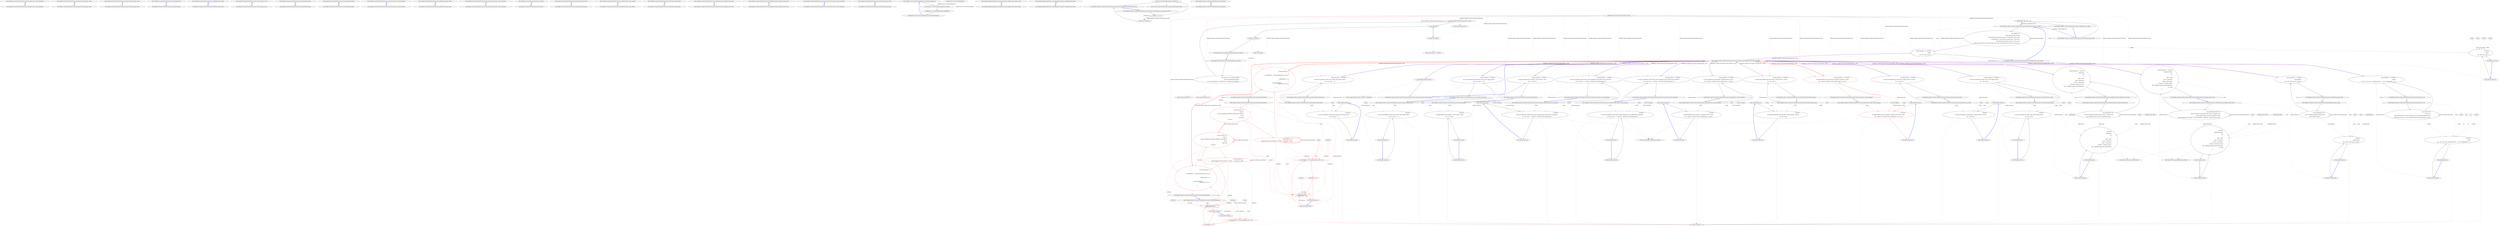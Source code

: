 digraph  {
m1_0 [cluster="HangFire.Storage.IWriteOnlyTransaction.ExpireJob(string, System.TimeSpan)", file="IWriteOnlyTransaction.cs", label="Entry HangFire.Storage.IWriteOnlyTransaction.ExpireJob(string, System.TimeSpan)", span="24-24"];
m1_1 [cluster="HangFire.Storage.IWriteOnlyTransaction.ExpireJob(string, System.TimeSpan)", file="IWriteOnlyTransaction.cs", label="Exit HangFire.Storage.IWriteOnlyTransaction.ExpireJob(string, System.TimeSpan)", span="24-24"];
m1_22 [cluster="HangFire.Storage.IWriteOnlyTransaction.RemoveFromSet(string, string)", file="IWriteOnlyTransaction.cs", label="Entry HangFire.Storage.IWriteOnlyTransaction.RemoveFromSet(string, string)", span="41-41"];
m1_23 [cluster="HangFire.Storage.IWriteOnlyTransaction.RemoveFromSet(string, string)", file="IWriteOnlyTransaction.cs", label="Exit HangFire.Storage.IWriteOnlyTransaction.RemoveFromSet(string, string)", span="41-41"];
m1_26 [cluster="HangFire.Storage.IWriteOnlyTransaction.RemoveFromList(string, string)", file="IWriteOnlyTransaction.cs", label="Entry HangFire.Storage.IWriteOnlyTransaction.RemoveFromList(string, string)", span="45-45"];
m1_27 [cluster="HangFire.Storage.IWriteOnlyTransaction.RemoveFromList(string, string)", file="IWriteOnlyTransaction.cs", label="Exit HangFire.Storage.IWriteOnlyTransaction.RemoveFromList(string, string)", span="45-45"];
m1_2 [cluster="HangFire.Storage.IWriteOnlyTransaction.PersistJob(string)", file="IWriteOnlyTransaction.cs", label="Entry HangFire.Storage.IWriteOnlyTransaction.PersistJob(string)", span="25-25"];
m1_3 [cluster="HangFire.Storage.IWriteOnlyTransaction.PersistJob(string)", file="IWriteOnlyTransaction.cs", label="Exit HangFire.Storage.IWriteOnlyTransaction.PersistJob(string)", span="25-25"];
m1_18 [cluster="HangFire.Storage.IWriteOnlyTransaction.AddToSet(string, string)", file="IWriteOnlyTransaction.cs", label="Entry HangFire.Storage.IWriteOnlyTransaction.AddToSet(string, string)", span="39-39"];
m1_19 [cluster="HangFire.Storage.IWriteOnlyTransaction.AddToSet(string, string)", file="IWriteOnlyTransaction.cs", label="Exit HangFire.Storage.IWriteOnlyTransaction.AddToSet(string, string)", span="39-39"];
m1_28 [cluster="HangFire.Storage.IWriteOnlyTransaction.TrimList(string, int, int)", file="IWriteOnlyTransaction.cs", label="Entry HangFire.Storage.IWriteOnlyTransaction.TrimList(string, int, int)", span="46-46"];
m1_29 [cluster="HangFire.Storage.IWriteOnlyTransaction.TrimList(string, int, int)", file="IWriteOnlyTransaction.cs", label="Exit HangFire.Storage.IWriteOnlyTransaction.TrimList(string, int, int)", span="46-46"];
m1_32 [cluster="HangFire.Storage.IWriteOnlyTransaction.DecrementValue(string)", file="IWriteOnlyTransaction.cs", label="Entry HangFire.Storage.IWriteOnlyTransaction.DecrementValue(string)", span="50-50"];
m1_33 [cluster="HangFire.Storage.IWriteOnlyTransaction.DecrementValue(string)", file="IWriteOnlyTransaction.cs", label="Exit HangFire.Storage.IWriteOnlyTransaction.DecrementValue(string)", span="50-50"];
m1_30 [cluster="HangFire.Storage.IWriteOnlyTransaction.IncrementValue(string)", file="IWriteOnlyTransaction.cs", label="Entry HangFire.Storage.IWriteOnlyTransaction.IncrementValue(string)", span="49-49"];
m1_31 [cluster="HangFire.Storage.IWriteOnlyTransaction.IncrementValue(string)", file="IWriteOnlyTransaction.cs", label="Exit HangFire.Storage.IWriteOnlyTransaction.IncrementValue(string)", span="49-49"];
m1_34 [cluster="HangFire.Storage.IWriteOnlyTransaction.ExpireValue(string, System.TimeSpan)", file="IWriteOnlyTransaction.cs", label="Entry HangFire.Storage.IWriteOnlyTransaction.ExpireValue(string, System.TimeSpan)", span="51-51"];
m1_35 [cluster="HangFire.Storage.IWriteOnlyTransaction.ExpireValue(string, System.TimeSpan)", file="IWriteOnlyTransaction.cs", label="Exit HangFire.Storage.IWriteOnlyTransaction.ExpireValue(string, System.TimeSpan)", span="51-51"];
m1_8 [cluster="HangFire.Storage.IWriteOnlyTransaction.AddToQueue(string, string)", file="IWriteOnlyTransaction.cs", label="Entry HangFire.Storage.IWriteOnlyTransaction.AddToQueue(string, string)", span="30-30"];
m1_9 [cluster="HangFire.Storage.IWriteOnlyTransaction.AddToQueue(string, string)", file="IWriteOnlyTransaction.cs", label="Exit HangFire.Storage.IWriteOnlyTransaction.AddToQueue(string, string)", span="30-30"];
m1_12 [cluster="HangFire.Storage.IWriteOnlyTransaction.IncrementCounter(string, System.TimeSpan)", file="IWriteOnlyTransaction.cs", label="Entry HangFire.Storage.IWriteOnlyTransaction.IncrementCounter(string, System.TimeSpan)", span="34-34"];
m1_13 [cluster="HangFire.Storage.IWriteOnlyTransaction.IncrementCounter(string, System.TimeSpan)", file="IWriteOnlyTransaction.cs", label="Exit HangFire.Storage.IWriteOnlyTransaction.IncrementCounter(string, System.TimeSpan)", span="34-34"];
m1_36 [cluster="HangFire.Storage.IWriteOnlyTransaction.Commit()", file="IWriteOnlyTransaction.cs", label="Entry HangFire.Storage.IWriteOnlyTransaction.Commit()", span="53-53"];
m1_37 [cluster="HangFire.Storage.IWriteOnlyTransaction.Commit()", file="IWriteOnlyTransaction.cs", label="Exit HangFire.Storage.IWriteOnlyTransaction.Commit()", span="53-53"];
m1_10 [cluster="HangFire.Storage.IWriteOnlyTransaction.IncrementCounter(string)", file="IWriteOnlyTransaction.cs", label="Entry HangFire.Storage.IWriteOnlyTransaction.IncrementCounter(string)", span="33-33"];
m1_11 [cluster="HangFire.Storage.IWriteOnlyTransaction.IncrementCounter(string)", file="IWriteOnlyTransaction.cs", label="Exit HangFire.Storage.IWriteOnlyTransaction.IncrementCounter(string)", span="33-33"];
m1_20 [cluster="HangFire.Storage.IWriteOnlyTransaction.AddToSet(string, string, double)", file="IWriteOnlyTransaction.cs", label="Entry HangFire.Storage.IWriteOnlyTransaction.AddToSet(string, string, double)", span="40-40"];
m1_21 [cluster="HangFire.Storage.IWriteOnlyTransaction.AddToSet(string, string, double)", file="IWriteOnlyTransaction.cs", label="Exit HangFire.Storage.IWriteOnlyTransaction.AddToSet(string, string, double)", span="40-40"];
m1_14 [cluster="HangFire.Storage.IWriteOnlyTransaction.DecrementCounter(string)", file="IWriteOnlyTransaction.cs", label="Entry HangFire.Storage.IWriteOnlyTransaction.DecrementCounter(string)", span="35-35"];
m1_15 [cluster="HangFire.Storage.IWriteOnlyTransaction.DecrementCounter(string)", file="IWriteOnlyTransaction.cs", label="Exit HangFire.Storage.IWriteOnlyTransaction.DecrementCounter(string)", span="35-35"];
m1_4 [cluster="HangFire.Storage.IWriteOnlyTransaction.SetJobState(string, HangFire.States.State)", file="IWriteOnlyTransaction.cs", label="Entry HangFire.Storage.IWriteOnlyTransaction.SetJobState(string, HangFire.States.State)", span="26-26"];
m1_5 [cluster="HangFire.Storage.IWriteOnlyTransaction.SetJobState(string, HangFire.States.State)", file="IWriteOnlyTransaction.cs", label="Exit HangFire.Storage.IWriteOnlyTransaction.SetJobState(string, HangFire.States.State)", span="26-26"];
m1_6 [cluster="HangFire.Storage.IWriteOnlyTransaction.AddJobState(string, HangFire.States.State)", file="IWriteOnlyTransaction.cs", label="Entry HangFire.Storage.IWriteOnlyTransaction.AddJobState(string, HangFire.States.State)", span="27-27"];
m1_7 [cluster="HangFire.Storage.IWriteOnlyTransaction.AddJobState(string, HangFire.States.State)", file="IWriteOnlyTransaction.cs", label="Exit HangFire.Storage.IWriteOnlyTransaction.AddJobState(string, HangFire.States.State)", span="27-27"];
m1_16 [cluster="HangFire.Storage.IWriteOnlyTransaction.DecrementCounter(string, System.TimeSpan)", file="IWriteOnlyTransaction.cs", label="Entry HangFire.Storage.IWriteOnlyTransaction.DecrementCounter(string, System.TimeSpan)", span="36-36"];
m1_17 [cluster="HangFire.Storage.IWriteOnlyTransaction.DecrementCounter(string, System.TimeSpan)", file="IWriteOnlyTransaction.cs", label="Exit HangFire.Storage.IWriteOnlyTransaction.DecrementCounter(string, System.TimeSpan)", span="36-36"];
m1_24 [cluster="HangFire.Storage.IWriteOnlyTransaction.InsertToList(string, string)", file="IWriteOnlyTransaction.cs", label="Entry HangFire.Storage.IWriteOnlyTransaction.InsertToList(string, string)", span="44-44"];
m1_25 [cluster="HangFire.Storage.IWriteOnlyTransaction.InsertToList(string, string)", file="IWriteOnlyTransaction.cs", label="Exit HangFire.Storage.IWriteOnlyTransaction.InsertToList(string, string)", span="44-44"];
m2_0 [cluster="Hangfire.Server.ServerWatchdogOptions.ServerWatchdogOptions()", file="RedisWriteOnlyTransaction.cs", label="Entry Hangfire.Server.ServerWatchdogOptions.ServerWatchdogOptions()", span="24-24"];
m2_1 [cluster="Hangfire.Server.ServerWatchdogOptions.ServerWatchdogOptions()", file="RedisWriteOnlyTransaction.cs", label="ServerTimeout = ServerWatchdog.DefaultServerTimeout", span="26-26"];
m2_2 [cluster="Hangfire.Server.ServerWatchdogOptions.ServerWatchdogOptions()", file="RedisWriteOnlyTransaction.cs", label="CheckInterval = ServerWatchdog.DefaultCheckInterval", span="27-27"];
m2_3 [cluster="Hangfire.Server.ServerWatchdogOptions.ServerWatchdogOptions()", file="RedisWriteOnlyTransaction.cs", label="Exit Hangfire.Server.ServerWatchdogOptions.ServerWatchdogOptions()", span="24-24"];
m2_4 [file="RedisWriteOnlyTransaction.cs", label="Hangfire.Server.ServerWatchdogOptions", span=""];
m3_2 [cluster="Hangfire.IBackgroundJobClient.ChangeState(string, Hangfire.States.IState, string)", file="SqlServerConnection.cs", label="Entry Hangfire.IBackgroundJobClient.ChangeState(string, Hangfire.States.IState, string)", span="96-96"];
m3_3 [cluster="Hangfire.IBackgroundJobClient.ChangeState(string, Hangfire.States.IState, string)", file="SqlServerConnection.cs", label="Exit Hangfire.IBackgroundJobClient.ChangeState(string, Hangfire.States.IState, string)", span="96-96"];
m3_0 [cluster="Hangfire.IBackgroundJobClient.Create(Hangfire.Common.Job, Hangfire.States.IState)", file="SqlServerConnection.cs", label="Entry Hangfire.IBackgroundJobClient.Create(Hangfire.Common.Job, Hangfire.States.IState)", span="65-65"];
m3_1 [cluster="Hangfire.IBackgroundJobClient.Create(Hangfire.Common.Job, Hangfire.States.IState)", file="SqlServerConnection.cs", label="Exit Hangfire.IBackgroundJobClient.Create(Hangfire.Common.Job, Hangfire.States.IState)", span="65-65"];
m4_5 [cluster="System.ArgumentNullException.ArgumentNullException(string)", file="SqlServerWriteOnlyTransaction.cs", label="Entry System.ArgumentNullException.ArgumentNullException(string)", span="0-0"];
m4_82 [cluster="HangFire.SqlServer.SqlServerWriteOnlyTransaction.AddToSet(string, string)", file="SqlServerWriteOnlyTransaction.cs", label="Entry HangFire.SqlServer.SqlServerWriteOnlyTransaction.AddToSet(string, string)", span="153-153"];
m4_83 [cluster="HangFire.SqlServer.SqlServerWriteOnlyTransaction.AddToSet(string, string)", file="SqlServerWriteOnlyTransaction.cs", label="AddToSet(key, value, 0.0)", span="155-155"];
m4_84 [cluster="HangFire.SqlServer.SqlServerWriteOnlyTransaction.AddToSet(string, string)", file="SqlServerWriteOnlyTransaction.cs", label="Exit HangFire.SqlServer.SqlServerWriteOnlyTransaction.AddToSet(string, string)", span="153-153"];
m4_98 [cluster="HangFire.SqlServer.SqlServerWriteOnlyTransaction.InsertToList(string, string)", file="SqlServerWriteOnlyTransaction.cs", label="Entry HangFire.SqlServer.SqlServerWriteOnlyTransaction.InsertToList(string, string)", span="179-179"];
m4_99 [cluster="HangFire.SqlServer.SqlServerWriteOnlyTransaction.InsertToList(string, string)", file="SqlServerWriteOnlyTransaction.cs", label="QueueCommand(x => x.Execute(\r\n                @''insert into HangFire.List ([Key], Value) values (@key, @value)'',\r\n                new { key, value }))", span="181-183"];
m4_100 [cluster="HangFire.SqlServer.SqlServerWriteOnlyTransaction.InsertToList(string, string)", file="SqlServerWriteOnlyTransaction.cs", label="Exit HangFire.SqlServer.SqlServerWriteOnlyTransaction.InsertToList(string, string)", span="179-179"];
m4_85 [cluster="HangFire.SqlServer.SqlServerWriteOnlyTransaction.AddToSet(string, string, double)", file="SqlServerWriteOnlyTransaction.cs", label="Entry HangFire.SqlServer.SqlServerWriteOnlyTransaction.AddToSet(string, string, double)", span="158-158"];
m4_86 [cluster="HangFire.SqlServer.SqlServerWriteOnlyTransaction.AddToSet(string, string, double)", file="SqlServerWriteOnlyTransaction.cs", label="string addSql = @''\r\nmerge HangFire.[Set] as Target\r\nusing (VALUES (@key, @value, @score)) as Source ([Key], Value, Score)\r\non Target.[Key] = Source.[Key] and Target.Value = Source.Value\r\nwhen matched then update set Score = Source.Score\r\nwhen not matched then insert ([Key], Value, Score) values (Source.[Key], Source.Value, Source.Score);''", span="160-165"];
m4_87 [cluster="HangFire.SqlServer.SqlServerWriteOnlyTransaction.AddToSet(string, string, double)", file="SqlServerWriteOnlyTransaction.cs", label="QueueCommand(x => x.Execute(\r\n                addSql,\r\n                new { key, value, score }))", span="167-169"];
m4_88 [cluster="HangFire.SqlServer.SqlServerWriteOnlyTransaction.AddToSet(string, string, double)", file="SqlServerWriteOnlyTransaction.cs", label="Exit HangFire.SqlServer.SqlServerWriteOnlyTransaction.AddToSet(string, string, double)", span="158-158"];
m4_64 [cluster="HangFire.SqlServer.SqlServerWriteOnlyTransaction.IncrementCounter(string, System.TimeSpan)", file="SqlServerWriteOnlyTransaction.cs", label="Entry HangFire.SqlServer.SqlServerWriteOnlyTransaction.IncrementCounter(string, System.TimeSpan)", span="132-132"];
m4_65 [cluster="HangFire.SqlServer.SqlServerWriteOnlyTransaction.IncrementCounter(string, System.TimeSpan)", file="SqlServerWriteOnlyTransaction.cs", label="QueueCommand(x => x.Execute(\r\n                @''insert into HangFire.Counter ([Key], [Value], [ExpireAt]) values (@key, @value, @expireAt)'',\r\n                new { key, value = +1, expireAt = DateTime.UtcNow.Add(expireIn) }))", span="134-136"];
m4_66 [cluster="HangFire.SqlServer.SqlServerWriteOnlyTransaction.IncrementCounter(string, System.TimeSpan)", file="SqlServerWriteOnlyTransaction.cs", label="Exit HangFire.SqlServer.SqlServerWriteOnlyTransaction.IncrementCounter(string, System.TimeSpan)", span="132-132"];
m4_44 [cluster="HangFire.SqlServer.SqlServerWriteOnlyTransaction.AddJobState(string, HangFire.States.State)", file="SqlServerWriteOnlyTransaction.cs", label="Entry HangFire.SqlServer.SqlServerWriteOnlyTransaction.AddJobState(string, HangFire.States.State)", span="96-96"];
m4_45 [cluster="HangFire.SqlServer.SqlServerWriteOnlyTransaction.AddJobState(string, HangFire.States.State)", file="SqlServerWriteOnlyTransaction.cs", label="string addStateSql = @''\r\ninsert into HangFire.State (JobId, Name, Reason, CreatedAt, Data)\r\nvalues (@jobId, @name, @reason, @createdAt, @data)''", span="98-100"];
m4_46 [cluster="HangFire.SqlServer.SqlServerWriteOnlyTransaction.AddJobState(string, HangFire.States.State)", file="SqlServerWriteOnlyTransaction.cs", label="QueueCommand(x => x.Execute(\r\n                addStateSql,\r\n                new\r\n                {\r\n                    jobId = jobId, \r\n                    name = state.Name,\r\n                    reason = state.Reason,\r\n                    createdAt = DateTime.UtcNow, \r\n                    data = JobHelper.ToJson(state.SerializeData())\r\n                }))", span="102-111"];
m4_47 [cluster="HangFire.SqlServer.SqlServerWriteOnlyTransaction.AddJobState(string, HangFire.States.State)", file="SqlServerWriteOnlyTransaction.cs", label="Exit HangFire.SqlServer.SqlServerWriteOnlyTransaction.AddJobState(string, HangFire.States.State)", span="96-96"];
m4_145 [cluster="System.Collections.Generic.Queue<T>.Enqueue(T)", file="SqlServerWriteOnlyTransaction.cs", label="Entry System.Collections.Generic.Queue<T>.Enqueue(T)", span="0-0"];
m4_35 [cluster="HangFire.SqlServer.SqlServerWriteOnlyTransaction.SetJobState(string, HangFire.States.State)", file="SqlServerWriteOnlyTransaction.cs", label="Entry HangFire.SqlServer.SqlServerWriteOnlyTransaction.SetJobState(string, HangFire.States.State)", span="76-76"];
m4_36 [cluster="HangFire.SqlServer.SqlServerWriteOnlyTransaction.SetJobState(string, HangFire.States.State)", file="SqlServerWriteOnlyTransaction.cs", label="string addAndSetStateSql = @''\r\ninsert into HangFire.State (JobId, Name, Reason, CreatedAt, Data)\r\nvalues (@jobId, @name, @reason, @createdAt, @data);\r\nupdate HangFire.Job set StateId = SCOPE_IDENTITY(), StateName = @name where Id = @id;''", span="78-81"];
m4_37 [cluster="HangFire.SqlServer.SqlServerWriteOnlyTransaction.SetJobState(string, HangFire.States.State)", file="SqlServerWriteOnlyTransaction.cs", label="QueueCommand(x => x.Execute(\r\n                addAndSetStateSql,\r\n                new\r\n                {\r\n                    jobId = jobId,\r\n                    name = state.Name,\r\n                    reason = state.Reason,\r\n                    createdAt = DateTime.UtcNow,\r\n                    data = JobHelper.ToJson(state.SerializeData()),\r\n                    id = jobId\r\n                }))", span="83-93"];
m4_38 [cluster="HangFire.SqlServer.SqlServerWriteOnlyTransaction.SetJobState(string, HangFire.States.State)", file="SqlServerWriteOnlyTransaction.cs", label="Exit HangFire.SqlServer.SqlServerWriteOnlyTransaction.SetJobState(string, HangFire.States.State)", span="76-76"];
m4_110 [cluster="HangFire.SqlServer.SqlServerWriteOnlyTransaction.TrimList(string, int, int)", file="SqlServerWriteOnlyTransaction.cs", label="Entry HangFire.SqlServer.SqlServerWriteOnlyTransaction.TrimList(string, int, int)", span="193-193"];
m4_111 [cluster="HangFire.SqlServer.SqlServerWriteOnlyTransaction.TrimList(string, int, int)", file="SqlServerWriteOnlyTransaction.cs", label="string trimSql = @''\r\nwith cte as (\r\nselect row_number() over (order by Id desc) as row_num, [Key] from HangFire.List)\r\ndelete from cte where row_num not between @start and @end and [Key] = @key''", span="195-198"];
m4_112 [cluster="HangFire.SqlServer.SqlServerWriteOnlyTransaction.TrimList(string, int, int)", file="SqlServerWriteOnlyTransaction.cs", label="QueueCommand(x => x.Execute(\r\n                trimSql,\r\n                new { key = key, start = keepStartingFrom + 1, end = keepEndingAt + 1 }))", span="200-202"];
m4_113 [cluster="HangFire.SqlServer.SqlServerWriteOnlyTransaction.TrimList(string, int, int)", file="SqlServerWriteOnlyTransaction.cs", label="Exit HangFire.SqlServer.SqlServerWriteOnlyTransaction.TrimList(string, int, int)", span="193-193"];
m4_23 [cluster="HangFire.SqlServer.SqlServerWriteOnlyTransaction.QueueCommand(System.Action<SqlConnection>)", file="SqlServerWriteOnlyTransaction.cs", label="Entry HangFire.SqlServer.SqlServerWriteOnlyTransaction.QueueCommand(System.Action<SqlConnection>)", span="256-256"];
m4_143 [cluster="HangFire.SqlServer.SqlServerWriteOnlyTransaction.QueueCommand(System.Action<SqlConnection>)", file="SqlServerWriteOnlyTransaction.cs", label="_commandQueue.Enqueue(action)", span="258-258"];
m4_144 [cluster="HangFire.SqlServer.SqlServerWriteOnlyTransaction.QueueCommand(System.Action<SqlConnection>)", file="SqlServerWriteOnlyTransaction.cs", label="Exit HangFire.SqlServer.SqlServerWriteOnlyTransaction.QueueCommand(System.Action<SqlConnection>)", span="256-256"];
m4_17 [cluster="Unk.EnlistTransaction", file="SqlServerWriteOnlyTransaction.cs", label="Entry Unk.EnlistTransaction", span=""];
m4_18 [cluster="System.Action<T>.Invoke(T)", file="SqlServerWriteOnlyTransaction.cs", label="Entry System.Action<T>.Invoke(T)", span="0-0"];
m4_15 [cluster="TransactionScope.cstr", file="SqlServerWriteOnlyTransaction.cs", label="Entry TransactionScope.cstr", span=""];
m4_76 [cluster="HangFire.SqlServer.SqlServerWriteOnlyTransaction.DecrementCounter(string, System.TimeSpan)", file="SqlServerWriteOnlyTransaction.cs", label="Entry HangFire.SqlServer.SqlServerWriteOnlyTransaction.DecrementCounter(string, System.TimeSpan)", span="146-146"];
m4_77 [cluster="HangFire.SqlServer.SqlServerWriteOnlyTransaction.DecrementCounter(string, System.TimeSpan)", file="SqlServerWriteOnlyTransaction.cs", label="QueueCommand(x => x.Execute(\r\n                @''insert into HangFire.Counter ([Key], [Value], [ExpireAt]) values (@key, @value, @expireAt)'',\r\n                new { key, value = -1, expireAt = DateTime.UtcNow.Add(expireIn) }))", span="148-150"];
m4_78 [cluster="HangFire.SqlServer.SqlServerWriteOnlyTransaction.DecrementCounter(string, System.TimeSpan)", file="SqlServerWriteOnlyTransaction.cs", label="Exit HangFire.SqlServer.SqlServerWriteOnlyTransaction.DecrementCounter(string, System.TimeSpan)", span="146-146"];
m4_70 [cluster="HangFire.SqlServer.SqlServerWriteOnlyTransaction.DecrementCounter(string)", file="SqlServerWriteOnlyTransaction.cs", label="Entry HangFire.SqlServer.SqlServerWriteOnlyTransaction.DecrementCounter(string)", span="139-139"];
m4_71 [cluster="HangFire.SqlServer.SqlServerWriteOnlyTransaction.DecrementCounter(string)", file="SqlServerWriteOnlyTransaction.cs", label="QueueCommand(x => x.Execute(\r\n                @''insert into HangFire.Counter ([Key], [Value]) values (@key, @value)'',\r\n                new { key, value = -1 }))", span="141-143"];
m4_72 [cluster="HangFire.SqlServer.SqlServerWriteOnlyTransaction.DecrementCounter(string)", file="SqlServerWriteOnlyTransaction.cs", label="Exit HangFire.SqlServer.SqlServerWriteOnlyTransaction.DecrementCounter(string)", span="139-139"];
m4_19 [cluster="Unk.Complete", file="SqlServerWriteOnlyTransaction.cs", label="Entry Unk.Complete", span=""];
m4_27 [cluster="System.DateTime.Add(System.TimeSpan)", file="SqlServerWriteOnlyTransaction.cs", label="Entry System.DateTime.Add(System.TimeSpan)", span="0-0"];
m4_92 [cluster="HangFire.SqlServer.SqlServerWriteOnlyTransaction.RemoveFromSet(string, string)", file="SqlServerWriteOnlyTransaction.cs", label="Entry HangFire.SqlServer.SqlServerWriteOnlyTransaction.RemoveFromSet(string, string)", span="172-172"];
m4_93 [cluster="HangFire.SqlServer.SqlServerWriteOnlyTransaction.RemoveFromSet(string, string)", file="SqlServerWriteOnlyTransaction.cs", label="QueueCommand(x => x.Execute(\r\n                @''delete from HangFire.[Set] where [Key] = @key and Value = @value'',\r\n                new { key, value }))", span="174-176"];
m4_94 [cluster="HangFire.SqlServer.SqlServerWriteOnlyTransaction.RemoveFromSet(string, string)", file="SqlServerWriteOnlyTransaction.cs", label="Exit HangFire.SqlServer.SqlServerWriteOnlyTransaction.RemoveFromSet(string, string)", span="172-172"];
m4_20 [cluster="HangFire.SqlServer.SqlServerWriteOnlyTransaction.ExpireJob(string, System.TimeSpan)", file="SqlServerWriteOnlyTransaction.cs", label="Entry HangFire.SqlServer.SqlServerWriteOnlyTransaction.ExpireJob(string, System.TimeSpan)", span="62-62"];
m4_21 [cluster="HangFire.SqlServer.SqlServerWriteOnlyTransaction.ExpireJob(string, System.TimeSpan)", file="SqlServerWriteOnlyTransaction.cs", label="QueueCommand(x => x.Execute(\r\n                @''update HangFire.Job set ExpireAt = @expireAt where Id = @id'',\r\n                new { expireAt = DateTime.UtcNow.Add(expireIn), id = jobId }))", span="64-66"];
m4_22 [cluster="HangFire.SqlServer.SqlServerWriteOnlyTransaction.ExpireJob(string, System.TimeSpan)", file="SqlServerWriteOnlyTransaction.cs", label="Exit HangFire.SqlServer.SqlServerWriteOnlyTransaction.ExpireJob(string, System.TimeSpan)", span="62-62"];
m4_104 [cluster="HangFire.SqlServer.SqlServerWriteOnlyTransaction.RemoveFromList(string, string)", file="SqlServerWriteOnlyTransaction.cs", label="Entry HangFire.SqlServer.SqlServerWriteOnlyTransaction.RemoveFromList(string, string)", span="186-186"];
m4_105 [cluster="HangFire.SqlServer.SqlServerWriteOnlyTransaction.RemoveFromList(string, string)", file="SqlServerWriteOnlyTransaction.cs", label="QueueCommand(x => x.Execute(\r\n                @''delete from HangFire.List where [Key] = @key and Value = @value'',\r\n                new { key, value }))", span="188-190"];
m4_106 [cluster="HangFire.SqlServer.SqlServerWriteOnlyTransaction.RemoveFromList(string, string)", file="SqlServerWriteOnlyTransaction.cs", label="Exit HangFire.SqlServer.SqlServerWriteOnlyTransaction.RemoveFromList(string, string)", span="186-186"];
m4_8 [cluster="HangFire.SqlServer.SqlServerWriteOnlyTransaction.Commit()", file="SqlServerWriteOnlyTransaction.cs", label="Entry HangFire.SqlServer.SqlServerWriteOnlyTransaction.Commit()", span="45-45"];
m4_9 [cluster="HangFire.SqlServer.SqlServerWriteOnlyTransaction.Commit()", file="SqlServerWriteOnlyTransaction.cs", label="var transaction = new TransactionScope(\r\n                TransactionScopeOption.Required,\r\n                new TransactionOptions { IsolationLevel = IsolationLevel.Serializable })", span="47-49"];
m4_10 [cluster="HangFire.SqlServer.SqlServerWriteOnlyTransaction.Commit()", file="SqlServerWriteOnlyTransaction.cs", label="_connection.EnlistTransaction(Transaction.Current)", span="51-51"];
m4_13 [cluster="HangFire.SqlServer.SqlServerWriteOnlyTransaction.Commit()", file="SqlServerWriteOnlyTransaction.cs", label="transaction.Complete()", span="58-58"];
m4_11 [cluster="HangFire.SqlServer.SqlServerWriteOnlyTransaction.Commit()", file="SqlServerWriteOnlyTransaction.cs", label=_commandQueue, span="53-53"];
m4_12 [cluster="HangFire.SqlServer.SqlServerWriteOnlyTransaction.Commit()", file="SqlServerWriteOnlyTransaction.cs", label="command(_connection)", span="55-55"];
m4_14 [cluster="HangFire.SqlServer.SqlServerWriteOnlyTransaction.Commit()", file="SqlServerWriteOnlyTransaction.cs", label="Exit HangFire.SqlServer.SqlServerWriteOnlyTransaction.Commit()", span="45-45"];
m4_16 [cluster="TransactionOptions.cstr", file="SqlServerWriteOnlyTransaction.cs", label="Entry TransactionOptions.cstr", span=""];
m4_137 [cluster="HangFire.SqlServer.SqlServerWriteOnlyTransaction.ExpireValue(string, System.TimeSpan)", file="SqlServerWriteOnlyTransaction.cs", label="Entry HangFire.SqlServer.SqlServerWriteOnlyTransaction.ExpireValue(string, System.TimeSpan)", span="249-249"];
m4_138 [cluster="HangFire.SqlServer.SqlServerWriteOnlyTransaction.ExpireValue(string, System.TimeSpan)", color=red, community=0, file="SqlServerWriteOnlyTransaction.cs", label="-1: QueueCommand(x => x.Execute(\r\n                @''update HangFire.Value set ExpireAt = @expireAt where [Key] = @key'',\r\n                new { expireAt = DateTime.UtcNow.Add(expireIn), key = key }))", span="251-253"];
m4_139 [cluster="HangFire.SqlServer.SqlServerWriteOnlyTransaction.ExpireValue(string, System.TimeSpan)", file="SqlServerWriteOnlyTransaction.cs", label="Exit HangFire.SqlServer.SqlServerWriteOnlyTransaction.ExpireValue(string, System.TimeSpan)", span="249-249"];
m4_42 [cluster="HangFire.States.State.SerializeData()", file="SqlServerWriteOnlyTransaction.cs", label="Entry HangFire.States.State.SerializeData()", span="27-27"];
m4_140 [cluster="lambda expression", file="SqlServerWriteOnlyTransaction.cs", label="Entry lambda expression", span="251-253"];
m4_25 [cluster="lambda expression", file="SqlServerWriteOnlyTransaction.cs", label="x.Execute(\r\n                @''update HangFire.Job set ExpireAt = @expireAt where Id = @id'',\r\n                new { expireAt = DateTime.UtcNow.Add(expireIn), id = jobId })", span="64-66"];
m4_24 [cluster="lambda expression", file="SqlServerWriteOnlyTransaction.cs", label="Entry lambda expression", span="64-66"];
m4_26 [cluster="lambda expression", file="SqlServerWriteOnlyTransaction.cs", label="Exit lambda expression", span="64-66"];
m4_33 [cluster="lambda expression", file="SqlServerWriteOnlyTransaction.cs", label="x.Execute(\r\n                @''update HangFire.Job set ExpireAt = NULL where Id = @id'',\r\n                new { id = jobId })", span="71-73"];
m4_32 [cluster="lambda expression", file="SqlServerWriteOnlyTransaction.cs", label="Entry lambda expression", span="71-73"];
m4_34 [cluster="lambda expression", file="SqlServerWriteOnlyTransaction.cs", label="Exit lambda expression", span="71-73"];
m4_40 [cluster="lambda expression", file="SqlServerWriteOnlyTransaction.cs", label="x.Execute(\r\n                addAndSetStateSql,\r\n                new\r\n                {\r\n                    jobId = jobId,\r\n                    name = state.Name,\r\n                    reason = state.Reason,\r\n                    createdAt = DateTime.UtcNow,\r\n                    data = JobHelper.ToJson(state.SerializeData()),\r\n                    id = jobId\r\n                })", span="83-93"];
m4_39 [cluster="lambda expression", file="SqlServerWriteOnlyTransaction.cs", label="Entry lambda expression", span="83-93"];
m4_41 [cluster="lambda expression", file="SqlServerWriteOnlyTransaction.cs", label="Exit lambda expression", span="83-93"];
m4_49 [cluster="lambda expression", file="SqlServerWriteOnlyTransaction.cs", label="x.Execute(\r\n                addStateSql,\r\n                new\r\n                {\r\n                    jobId = jobId, \r\n                    name = state.Name,\r\n                    reason = state.Reason,\r\n                    createdAt = DateTime.UtcNow, \r\n                    data = JobHelper.ToJson(state.SerializeData())\r\n                })", span="102-111"];
m4_48 [cluster="lambda expression", file="SqlServerWriteOnlyTransaction.cs", label="Entry lambda expression", span="102-111"];
m4_50 [cluster="lambda expression", file="SqlServerWriteOnlyTransaction.cs", label="Exit lambda expression", span="102-111"];
m4_56 [cluster="lambda expression", file="SqlServerWriteOnlyTransaction.cs", label="x.Execute(\r\n                enqueueJobSql,\r\n                new { jobId = jobId, queue = queue })", span="120-122"];
m4_55 [cluster="lambda expression", file="SqlServerWriteOnlyTransaction.cs", label="Entry lambda expression", span="120-122"];
m4_57 [cluster="lambda expression", file="SqlServerWriteOnlyTransaction.cs", label="Exit lambda expression", span="120-122"];
m4_62 [cluster="lambda expression", file="SqlServerWriteOnlyTransaction.cs", label="x.Execute(\r\n                @''insert into HangFire.Counter ([Key], [Value]) values (@key, @value)'',\r\n                new { key, value = +1 })", span="127-129"];
m4_61 [cluster="lambda expression", file="SqlServerWriteOnlyTransaction.cs", label="Entry lambda expression", span="127-129"];
m4_63 [cluster="lambda expression", file="SqlServerWriteOnlyTransaction.cs", label="Exit lambda expression", span="127-129"];
m4_68 [cluster="lambda expression", file="SqlServerWriteOnlyTransaction.cs", label="x.Execute(\r\n                @''insert into HangFire.Counter ([Key], [Value], [ExpireAt]) values (@key, @value, @expireAt)'',\r\n                new { key, value = +1, expireAt = DateTime.UtcNow.Add(expireIn) })", span="134-136"];
m4_67 [cluster="lambda expression", file="SqlServerWriteOnlyTransaction.cs", label="Entry lambda expression", span="134-136"];
m4_69 [cluster="lambda expression", file="SqlServerWriteOnlyTransaction.cs", label="Exit lambda expression", span="134-136"];
m4_74 [cluster="lambda expression", file="SqlServerWriteOnlyTransaction.cs", label="x.Execute(\r\n                @''insert into HangFire.Counter ([Key], [Value]) values (@key, @value)'',\r\n                new { key, value = -1 })", span="141-143"];
m4_73 [cluster="lambda expression", file="SqlServerWriteOnlyTransaction.cs", label="Entry lambda expression", span="141-143"];
m4_75 [cluster="lambda expression", file="SqlServerWriteOnlyTransaction.cs", label="Exit lambda expression", span="141-143"];
m4_80 [cluster="lambda expression", file="SqlServerWriteOnlyTransaction.cs", label="x.Execute(\r\n                @''insert into HangFire.Counter ([Key], [Value], [ExpireAt]) values (@key, @value, @expireAt)'',\r\n                new { key, value = -1, expireAt = DateTime.UtcNow.Add(expireIn) })", span="148-150"];
m4_79 [cluster="lambda expression", file="SqlServerWriteOnlyTransaction.cs", label="Entry lambda expression", span="148-150"];
m4_81 [cluster="lambda expression", file="SqlServerWriteOnlyTransaction.cs", label="Exit lambda expression", span="148-150"];
m4_90 [cluster="lambda expression", file="SqlServerWriteOnlyTransaction.cs", label="x.Execute(\r\n                addSql,\r\n                new { key, value, score })", span="167-169"];
m4_89 [cluster="lambda expression", file="SqlServerWriteOnlyTransaction.cs", label="Entry lambda expression", span="167-169"];
m4_91 [cluster="lambda expression", file="SqlServerWriteOnlyTransaction.cs", label="Exit lambda expression", span="167-169"];
m4_96 [cluster="lambda expression", file="SqlServerWriteOnlyTransaction.cs", label="x.Execute(\r\n                @''delete from HangFire.[Set] where [Key] = @key and Value = @value'',\r\n                new { key, value })", span="174-176"];
m4_95 [cluster="lambda expression", file="SqlServerWriteOnlyTransaction.cs", label="Entry lambda expression", span="174-176"];
m4_97 [cluster="lambda expression", file="SqlServerWriteOnlyTransaction.cs", label="Exit lambda expression", span="174-176"];
m4_102 [cluster="lambda expression", file="SqlServerWriteOnlyTransaction.cs", label="x.Execute(\r\n                @''insert into HangFire.List ([Key], Value) values (@key, @value)'',\r\n                new { key, value })", span="181-183"];
m4_101 [cluster="lambda expression", file="SqlServerWriteOnlyTransaction.cs", label="Entry lambda expression", span="181-183"];
m4_103 [cluster="lambda expression", file="SqlServerWriteOnlyTransaction.cs", label="Exit lambda expression", span="181-183"];
m4_108 [cluster="lambda expression", file="SqlServerWriteOnlyTransaction.cs", label="x.Execute(\r\n                @''delete from HangFire.List where [Key] = @key and Value = @value'',\r\n                new { key, value })", span="188-190"];
m4_107 [cluster="lambda expression", file="SqlServerWriteOnlyTransaction.cs", label="Entry lambda expression", span="188-190"];
m4_109 [cluster="lambda expression", file="SqlServerWriteOnlyTransaction.cs", label="Exit lambda expression", span="188-190"];
m4_115 [cluster="lambda expression", file="SqlServerWriteOnlyTransaction.cs", label="x.Execute(\r\n                trimSql,\r\n                new { key = key, start = keepStartingFrom + 1, end = keepEndingAt + 1 })", span="200-202"];
m4_114 [cluster="lambda expression", file="SqlServerWriteOnlyTransaction.cs", label="Entry lambda expression", span="200-202"];
m4_116 [cluster="lambda expression", file="SqlServerWriteOnlyTransaction.cs", label="Exit lambda expression", span="200-202"];
m4_123 [cluster="lambda expression", color=red, community=0, file="SqlServerWriteOnlyTransaction.cs", label="-1: var affectedRows = x.Execute(updateSql, new { key })", span="218-218"];
m4_125 [cluster="lambda expression", color=red, community=0, file="SqlServerWriteOnlyTransaction.cs", label="-1: x.Execute(insertSql + ''\n'' + updateSql, new { key })", span="222-222"];
m4_122 [cluster="lambda expression", file="SqlServerWriteOnlyTransaction.cs", label="Entry lambda expression", span="216-224"];
m4_124 [cluster="lambda expression", color=red, community=0, file="SqlServerWriteOnlyTransaction.cs", label="-1: affectedRows == 0", span="220-220"];
m4_126 [cluster="lambda expression", file="SqlServerWriteOnlyTransaction.cs", label="Exit lambda expression", span="216-224"];
m4_133 [cluster="lambda expression", color=red, community=0, file="SqlServerWriteOnlyTransaction.cs", label="-1: var affectedRows = x.Execute(updateSql, new { key })", span="240-240"];
m4_135 [cluster="lambda expression", color=red, community=0, file="SqlServerWriteOnlyTransaction.cs", label="-1: x.Execute(insertSql + ''\n'' + updateSql, new { key })", span="244-244"];
m4_132 [cluster="lambda expression", file="SqlServerWriteOnlyTransaction.cs", label="Entry lambda expression", span="238-246"];
m4_134 [cluster="lambda expression", color=red, community=0, file="SqlServerWriteOnlyTransaction.cs", label="-1: affectedRows == 0", span="242-242"];
m4_136 [cluster="lambda expression", file="SqlServerWriteOnlyTransaction.cs", label="Exit lambda expression", span="238-246"];
m4_141 [cluster="lambda expression", color=red, community=0, file="SqlServerWriteOnlyTransaction.cs", label="-1: x.Execute(\r\n                @''update HangFire.Value set ExpireAt = @expireAt where [Key] = @key'',\r\n                new { expireAt = DateTime.UtcNow.Add(expireIn), key = key })", span="251-253"];
m4_142 [cluster="lambda expression", file="SqlServerWriteOnlyTransaction.cs", label="Exit lambda expression", span="251-253"];
m4_127 [cluster="HangFire.SqlServer.SqlServerWriteOnlyTransaction.DecrementValue(string)", file="SqlServerWriteOnlyTransaction.cs", label="Entry HangFire.SqlServer.SqlServerWriteOnlyTransaction.DecrementValue(string)", span="227-227"];
m4_128 [cluster="HangFire.SqlServer.SqlServerWriteOnlyTransaction.DecrementValue(string)", color=red, community=0, file="SqlServerWriteOnlyTransaction.cs", label="-1: string insertSql = @''\r\nbegin try \r\n    insert into HangFire.Value ([Key], IntValue) values (@key, 0)\r\nend try\r\nbegin catch\r\nend catch''", span="229-234"];
m4_130 [cluster="HangFire.SqlServer.SqlServerWriteOnlyTransaction.DecrementValue(string)", color=red, community=0, file="SqlServerWriteOnlyTransaction.cs", label="-1: QueueCommand(x =>\r\n            {\r\n                var affectedRows = x.Execute(updateSql, new { key });\r\n\r\n                if (affectedRows == 0)\r\n                {\r\n                    x.Execute(insertSql + ''\n'' + updateSql, new { key });\r\n                }\r\n            })", span="238-246"];
m4_129 [cluster="HangFire.SqlServer.SqlServerWriteOnlyTransaction.DecrementValue(string)", color=red, community=0, file="SqlServerWriteOnlyTransaction.cs", label="-1: string updateSql = @''\r\nupdate HangFire.Value set IntValue = IntValue - 1 where [Key] = @key''", span="235-236"];
m4_131 [cluster="HangFire.SqlServer.SqlServerWriteOnlyTransaction.DecrementValue(string)", file="SqlServerWriteOnlyTransaction.cs", label="Exit HangFire.SqlServer.SqlServerWriteOnlyTransaction.DecrementValue(string)", span="227-227"];
m4_0 [cluster="HangFire.SqlServer.SqlServerWriteOnlyTransaction.SqlServerWriteOnlyTransaction(SqlConnection)", file="SqlServerWriteOnlyTransaction.cs", label="Entry HangFire.SqlServer.SqlServerWriteOnlyTransaction.SqlServerWriteOnlyTransaction(SqlConnection)", span="34-34"];
m4_1 [cluster="HangFire.SqlServer.SqlServerWriteOnlyTransaction.SqlServerWriteOnlyTransaction(SqlConnection)", file="SqlServerWriteOnlyTransaction.cs", label="connection == null", span="36-36"];
m4_3 [cluster="HangFire.SqlServer.SqlServerWriteOnlyTransaction.SqlServerWriteOnlyTransaction(SqlConnection)", file="SqlServerWriteOnlyTransaction.cs", label="_connection = connection", span="38-38"];
m4_2 [cluster="HangFire.SqlServer.SqlServerWriteOnlyTransaction.SqlServerWriteOnlyTransaction(SqlConnection)", file="SqlServerWriteOnlyTransaction.cs", label="throw new ArgumentNullException(''connection'');", span="36-36"];
m4_4 [cluster="HangFire.SqlServer.SqlServerWriteOnlyTransaction.SqlServerWriteOnlyTransaction(SqlConnection)", file="SqlServerWriteOnlyTransaction.cs", label="Exit HangFire.SqlServer.SqlServerWriteOnlyTransaction.SqlServerWriteOnlyTransaction(SqlConnection)", span="34-34"];
m4_117 [cluster="HangFire.SqlServer.SqlServerWriteOnlyTransaction.IncrementValue(string)", file="SqlServerWriteOnlyTransaction.cs", label="Entry HangFire.SqlServer.SqlServerWriteOnlyTransaction.IncrementValue(string)", span="205-205"];
m4_118 [cluster="HangFire.SqlServer.SqlServerWriteOnlyTransaction.IncrementValue(string)", color=red, community=0, file="SqlServerWriteOnlyTransaction.cs", label="-1: string insertSql = @''\r\nbegin try \r\n    insert into HangFire.Value ([Key], IntValue) values (@key, 0)\r\nend try\r\nbegin catch\r\nend catch''", span="207-212"];
m4_120 [cluster="HangFire.SqlServer.SqlServerWriteOnlyTransaction.IncrementValue(string)", color=red, community=0, file="SqlServerWriteOnlyTransaction.cs", label="-1: QueueCommand(x =>\r\n            {\r\n                var affectedRows = x.Execute(updateSql, new { key });\r\n\r\n                if (affectedRows == 0)\r\n                {\r\n                    x.Execute(insertSql + ''\n'' + updateSql, new { key });\r\n                }\r\n            })", span="216-224"];
m4_119 [cluster="HangFire.SqlServer.SqlServerWriteOnlyTransaction.IncrementValue(string)", color=red, community=0, file="SqlServerWriteOnlyTransaction.cs", label="-1: string updateSql = @''\r\nupdate HangFire.Value set IntValue = IntValue + 1 where [Key] = @key''", span="213-214"];
m4_121 [cluster="HangFire.SqlServer.SqlServerWriteOnlyTransaction.IncrementValue(string)", file="SqlServerWriteOnlyTransaction.cs", label="Exit HangFire.SqlServer.SqlServerWriteOnlyTransaction.IncrementValue(string)", span="205-205"];
m4_43 [cluster="HangFire.Common.JobHelper.ToJson(object)", file="SqlServerWriteOnlyTransaction.cs", label="Entry HangFire.Common.JobHelper.ToJson(object)", span="23-23"];
m4_28 [cluster="Unk.Execute", file="SqlServerWriteOnlyTransaction.cs", label="Entry Unk.Execute", span=""];
m4_51 [cluster="HangFire.SqlServer.SqlServerWriteOnlyTransaction.AddToQueue(string, string)", file="SqlServerWriteOnlyTransaction.cs", label="Entry HangFire.SqlServer.SqlServerWriteOnlyTransaction.AddToQueue(string, string)", span="114-114"];
m4_52 [cluster="HangFire.SqlServer.SqlServerWriteOnlyTransaction.AddToQueue(string, string)", file="SqlServerWriteOnlyTransaction.cs", label="string enqueueJobSql = @''\r\ninsert into HangFire.JobQueue (JobId, Queue)\r\nvalues (@jobId, @queue)''", span="116-118"];
m4_53 [cluster="HangFire.SqlServer.SqlServerWriteOnlyTransaction.AddToQueue(string, string)", file="SqlServerWriteOnlyTransaction.cs", label="QueueCommand(x => x.Execute(\r\n                enqueueJobSql,\r\n                new { jobId = jobId, queue = queue }))", span="120-122"];
m4_54 [cluster="HangFire.SqlServer.SqlServerWriteOnlyTransaction.AddToQueue(string, string)", file="SqlServerWriteOnlyTransaction.cs", label="Exit HangFire.SqlServer.SqlServerWriteOnlyTransaction.AddToQueue(string, string)", span="114-114"];
m4_58 [cluster="HangFire.SqlServer.SqlServerWriteOnlyTransaction.IncrementCounter(string)", file="SqlServerWriteOnlyTransaction.cs", label="Entry HangFire.SqlServer.SqlServerWriteOnlyTransaction.IncrementCounter(string)", span="125-125"];
m4_59 [cluster="HangFire.SqlServer.SqlServerWriteOnlyTransaction.IncrementCounter(string)", file="SqlServerWriteOnlyTransaction.cs", label="QueueCommand(x => x.Execute(\r\n                @''insert into HangFire.Counter ([Key], [Value]) values (@key, @value)'',\r\n                new { key, value = +1 }))", span="127-129"];
m4_60 [cluster="HangFire.SqlServer.SqlServerWriteOnlyTransaction.IncrementCounter(string)", file="SqlServerWriteOnlyTransaction.cs", label="Exit HangFire.SqlServer.SqlServerWriteOnlyTransaction.IncrementCounter(string)", span="125-125"];
m4_29 [cluster="HangFire.SqlServer.SqlServerWriteOnlyTransaction.PersistJob(string)", file="SqlServerWriteOnlyTransaction.cs", label="Entry HangFire.SqlServer.SqlServerWriteOnlyTransaction.PersistJob(string)", span="69-69"];
m4_30 [cluster="HangFire.SqlServer.SqlServerWriteOnlyTransaction.PersistJob(string)", file="SqlServerWriteOnlyTransaction.cs", label="QueueCommand(x => x.Execute(\r\n                @''update HangFire.Job set ExpireAt = NULL where Id = @id'',\r\n                new { id = jobId }))", span="71-73"];
m4_31 [cluster="HangFire.SqlServer.SqlServerWriteOnlyTransaction.PersistJob(string)", file="SqlServerWriteOnlyTransaction.cs", label="Exit HangFire.SqlServer.SqlServerWriteOnlyTransaction.PersistJob(string)", span="69-69"];
m4_6 [cluster="HangFire.SqlServer.SqlServerWriteOnlyTransaction.Dispose()", file="SqlServerWriteOnlyTransaction.cs", label="Entry HangFire.SqlServer.SqlServerWriteOnlyTransaction.Dispose()", span="41-41"];
m4_7 [cluster="HangFire.SqlServer.SqlServerWriteOnlyTransaction.Dispose()", file="SqlServerWriteOnlyTransaction.cs", label="Exit HangFire.SqlServer.SqlServerWriteOnlyTransaction.Dispose()", span="41-41"];
m4_146 [file="SqlServerWriteOnlyTransaction.cs", label="HangFire.SqlServer.SqlServerWriteOnlyTransaction", span=""];
m4_147 [file="SqlServerWriteOnlyTransaction.cs", label=string, span=""];
m4_148 [file="SqlServerWriteOnlyTransaction.cs", label="System.TimeSpan", span=""];
m4_149 [file="SqlServerWriteOnlyTransaction.cs", label=string, span=""];
m4_150 [file="SqlServerWriteOnlyTransaction.cs", label=string, span=""];
m4_151 [file="SqlServerWriteOnlyTransaction.cs", label="HangFire.States.State", span=""];
m4_152 [file="SqlServerWriteOnlyTransaction.cs", label=addAndSetStateSql, span=""];
m4_153 [file="SqlServerWriteOnlyTransaction.cs", label=string, span=""];
m4_154 [file="SqlServerWriteOnlyTransaction.cs", label="HangFire.States.State", span=""];
m4_155 [file="SqlServerWriteOnlyTransaction.cs", label=addStateSql, span=""];
m4_156 [file="SqlServerWriteOnlyTransaction.cs", label=string, span=""];
m4_157 [file="SqlServerWriteOnlyTransaction.cs", label=string, span=""];
m4_158 [file="SqlServerWriteOnlyTransaction.cs", label=enqueueJobSql, span=""];
m4_159 [file="SqlServerWriteOnlyTransaction.cs", label=string, span=""];
m4_160 [file="SqlServerWriteOnlyTransaction.cs", label=string, span=""];
m4_161 [file="SqlServerWriteOnlyTransaction.cs", label="System.TimeSpan", span=""];
m4_162 [file="SqlServerWriteOnlyTransaction.cs", label=string, span=""];
m4_163 [file="SqlServerWriteOnlyTransaction.cs", label=string, span=""];
m4_164 [file="SqlServerWriteOnlyTransaction.cs", label="System.TimeSpan", span=""];
m4_165 [file="SqlServerWriteOnlyTransaction.cs", label=string, span=""];
m4_166 [file="SqlServerWriteOnlyTransaction.cs", label=string, span=""];
m4_167 [file="SqlServerWriteOnlyTransaction.cs", label=double, span=""];
m4_168 [file="SqlServerWriteOnlyTransaction.cs", label=addSql, span=""];
m4_169 [file="SqlServerWriteOnlyTransaction.cs", label=string, span=""];
m4_170 [file="SqlServerWriteOnlyTransaction.cs", label=string, span=""];
m4_171 [file="SqlServerWriteOnlyTransaction.cs", label=string, span=""];
m4_172 [file="SqlServerWriteOnlyTransaction.cs", label=string, span=""];
m4_173 [file="SqlServerWriteOnlyTransaction.cs", label=string, span=""];
m4_174 [file="SqlServerWriteOnlyTransaction.cs", label=string, span=""];
m4_175 [file="SqlServerWriteOnlyTransaction.cs", label=string, span=""];
m4_176 [file="SqlServerWriteOnlyTransaction.cs", label=int, span=""];
m4_177 [file="SqlServerWriteOnlyTransaction.cs", label=int, span=""];
m4_178 [file="SqlServerWriteOnlyTransaction.cs", label=trimSql, span=""];
m4_179 [file="SqlServerWriteOnlyTransaction.cs", label=string, span=""];
m4_180 [file="SqlServerWriteOnlyTransaction.cs", label=updateSql, span=""];
m4_181 [file="SqlServerWriteOnlyTransaction.cs", label=insertSql, span=""];
m4_182 [file="SqlServerWriteOnlyTransaction.cs", label=string, span=""];
m4_183 [file="SqlServerWriteOnlyTransaction.cs", label=updateSql, span=""];
m4_184 [file="SqlServerWriteOnlyTransaction.cs", label=insertSql, span=""];
m4_185 [file="SqlServerWriteOnlyTransaction.cs", label=string, span=""];
m4_186 [file="SqlServerWriteOnlyTransaction.cs", label="System.TimeSpan", span=""];
m1_0 -> m1_1  [key=0, style=solid];
m1_1 -> m1_0  [color=blue, key=0, style=bold];
m1_22 -> m1_23  [key=0, style=solid];
m1_23 -> m1_22  [color=blue, key=0, style=bold];
m1_26 -> m1_27  [key=0, style=solid];
m1_27 -> m1_26  [color=blue, key=0, style=bold];
m1_2 -> m1_3  [key=0, style=solid];
m1_3 -> m1_2  [color=blue, key=0, style=bold];
m1_18 -> m1_19  [key=0, style=solid];
m1_19 -> m1_18  [color=blue, key=0, style=bold];
m1_28 -> m1_29  [key=0, style=solid];
m1_29 -> m1_28  [color=blue, key=0, style=bold];
m1_32 -> m1_33  [key=0, style=solid];
m1_33 -> m1_32  [color=blue, key=0, style=bold];
m1_30 -> m1_31  [key=0, style=solid];
m1_31 -> m1_30  [color=blue, key=0, style=bold];
m1_34 -> m1_35  [key=0, style=solid];
m1_35 -> m1_34  [color=blue, key=0, style=bold];
m1_8 -> m1_9  [key=0, style=solid];
m1_9 -> m1_8  [color=blue, key=0, style=bold];
m1_12 -> m1_13  [key=0, style=solid];
m1_13 -> m1_12  [color=blue, key=0, style=bold];
m1_36 -> m1_37  [key=0, style=solid];
m1_37 -> m1_36  [color=blue, key=0, style=bold];
m1_10 -> m1_11  [key=0, style=solid];
m1_11 -> m1_10  [color=blue, key=0, style=bold];
m1_20 -> m1_21  [key=0, style=solid];
m1_21 -> m1_20  [color=blue, key=0, style=bold];
m1_14 -> m1_15  [key=0, style=solid];
m1_15 -> m1_14  [color=blue, key=0, style=bold];
m1_4 -> m1_5  [key=0, style=solid];
m1_5 -> m1_4  [color=blue, key=0, style=bold];
m1_6 -> m1_7  [key=0, style=solid];
m1_7 -> m1_6  [color=blue, key=0, style=bold];
m1_16 -> m1_17  [key=0, style=solid];
m1_17 -> m1_16  [color=blue, key=0, style=bold];
m1_24 -> m1_25  [key=0, style=solid];
m1_25 -> m1_24  [color=blue, key=0, style=bold];
m2_0 -> m2_1  [key=0, style=solid];
m2_1 -> m2_2  [key=0, style=solid];
m2_2 -> m2_3  [key=0, style=solid];
m2_3 -> m2_0  [color=blue, key=0, style=bold];
m2_4 -> m2_1  [color=darkseagreen4, key=1, label="Hangfire.Server.ServerWatchdogOptions", style=dashed];
m2_4 -> m2_2  [color=darkseagreen4, key=1, label="Hangfire.Server.ServerWatchdogOptions", style=dashed];
m3_2 -> m3_3  [key=0, style=solid];
m3_3 -> m3_2  [color=blue, key=0, style=bold];
m3_0 -> m3_1  [key=0, style=solid];
m3_1 -> m3_0  [color=blue, key=0, style=bold];
m4_82 -> m4_83  [key=0, style=solid];
m4_83 -> m4_84  [key=0, style=solid];
m4_83 -> m4_85  [key=2, style=dotted];
m4_84 -> m4_82  [color=blue, key=0, style=bold];
m4_98 -> m4_99  [key=0, style=solid];
m4_98 -> m4_102  [color=darkseagreen4, key=1, label=string, style=dashed];
m4_99 -> m4_100  [key=0, style=solid];
m4_99 -> m4_23  [key=2, style=dotted];
m4_99 -> m4_101  [color=darkseagreen4, key=1, label="lambda expression", style=dashed];
m4_100 -> m4_98  [color=blue, key=0, style=bold];
m4_85 -> m4_86  [key=0, style=solid];
m4_85 -> m4_87  [color=darkseagreen4, key=1, label=string, style=dashed];
m4_85 -> m4_90  [color=darkseagreen4, key=1, label=string, style=dashed];
m4_85 -> m4_82  [color=darkorchid, key=3, label="Parameter variable string value", style=bold];
m4_85 -> m4_83  [color=darkorchid, key=3, label="Parameter variable double score", style=bold];
m4_86 -> m4_87  [key=0, style=solid];
m4_86 -> m4_90  [color=darkseagreen4, key=1, label=addSql, style=dashed];
m4_86 -> m4_86  [color=darkorchid, key=3, label="Local variable string addSql", style=bold];
m4_87 -> m4_88  [key=0, style=solid];
m4_87 -> m4_23  [key=2, style=dotted];
m4_87 -> m4_89  [color=darkseagreen4, key=1, label="lambda expression", style=dashed];
m4_88 -> m4_85  [color=blue, key=0, style=bold];
m4_64 -> m4_65  [key=0, style=solid];
m4_64 -> m4_68  [color=darkseagreen4, key=1, label=string, style=dashed];
m4_65 -> m4_66  [key=0, style=solid];
m4_65 -> m4_23  [key=2, style=dotted];
m4_65 -> m4_67  [color=darkseagreen4, key=1, label="lambda expression", style=dashed];
m4_66 -> m4_64  [color=blue, key=0, style=bold];
m4_44 -> m4_45  [key=0, style=solid];
m4_44 -> m4_46  [color=darkseagreen4, key=1, label=string, style=dashed];
m4_44 -> m4_49  [color=darkseagreen4, key=1, label=string, style=dashed];
m4_45 -> m4_46  [key=0, style=solid];
m4_45 -> m4_49  [color=darkseagreen4, key=1, label=addStateSql, style=dashed];
m4_45 -> m4_45  [color=darkorchid, key=3, label="Local variable string addStateSql", style=bold];
m4_46 -> m4_47  [key=0, style=solid];
m4_46 -> m4_23  [key=2, style=dotted];
m4_46 -> m4_48  [color=darkseagreen4, key=1, label="lambda expression", style=dashed];
m4_47 -> m4_44  [color=blue, key=0, style=bold];
m4_35 -> m4_36  [key=0, style=solid];
m4_35 -> m4_37  [color=darkseagreen4, key=1, label=string, style=dashed];
m4_35 -> m4_40  [color=darkseagreen4, key=1, label=string, style=dashed];
m4_36 -> m4_37  [key=0, style=solid];
m4_36 -> m4_40  [color=darkseagreen4, key=1, label=addAndSetStateSql, style=dashed];
m4_36 -> m4_36  [color=darkorchid, key=3, label="Local variable string addAndSetStateSql", style=bold];
m4_37 -> m4_38  [key=0, style=solid];
m4_37 -> m4_23  [key=2, style=dotted];
m4_37 -> m4_39  [color=darkseagreen4, key=1, label="lambda expression", style=dashed];
m4_38 -> m4_35  [color=blue, key=0, style=bold];
m4_110 -> m4_111  [key=0, style=solid];
m4_110 -> m4_112  [color=darkseagreen4, key=1, label=string, style=dashed];
m4_110 -> m4_115  [color=darkseagreen4, key=1, label=string, style=dashed];
m4_111 -> m4_112  [key=0, style=solid];
m4_111 -> m4_115  [color=darkseagreen4, key=1, label=trimSql, style=dashed];
m4_111 -> m4_111  [color=darkorchid, key=3, label="Local variable string trimSql", style=bold];
m4_112 -> m4_113  [key=0, style=solid];
m4_112 -> m4_23  [key=2, style=dotted];
m4_112 -> m4_114  [color=darkseagreen4, key=1, label="lambda expression", style=dashed];
m4_113 -> m4_110  [color=blue, key=0, style=bold];
m4_23 -> m4_143  [key=0, style=solid];
m4_23 -> m4_21  [color=darkorchid, key=3, label="Parameter variable System.Action<SqlConnection> action", style=bold];
m4_23 -> m4_30  [color=darkorchid, key=3, label="Parameter variable System.Action<SqlConnection> action", style=bold];
m4_23 -> m4_37  [color=darkorchid, key=3, label="Parameter variable System.Action<SqlConnection> action", style=bold];
m4_23 -> m4_46  [color=darkorchid, key=3, label="Parameter variable System.Action<SqlConnection> action", style=bold];
m4_23 -> m4_53  [color=darkorchid, key=3, label="Parameter variable System.Action<SqlConnection> action", style=bold];
m4_23 -> m4_59  [color=darkorchid, key=3, label="Parameter variable System.Action<SqlConnection> action", style=bold];
m4_23 -> m4_65  [color=darkorchid, key=3, label="Parameter variable System.Action<SqlConnection> action", style=bold];
m4_23 -> m4_71  [color=darkorchid, key=3, label="Parameter variable System.Action<SqlConnection> action", style=bold];
m4_23 -> m4_77  [color=darkorchid, key=3, label="Parameter variable System.Action<SqlConnection> action", style=bold];
m4_23 -> m4_87  [color=darkorchid, key=3, label="Parameter variable System.Action<SqlConnection> action", style=bold];
m4_23 -> m4_93  [color=darkorchid, key=3, label="Parameter variable System.Action<SqlConnection> action", style=bold];
m4_23 -> m4_99  [color=darkorchid, key=3, label="Parameter variable System.Action<SqlConnection> action", style=bold];
m4_23 -> m4_105  [color=darkorchid, key=3, label="Parameter variable System.Action<SqlConnection> action", style=bold];
m4_23 -> m4_112  [color=darkorchid, key=3, label="Parameter variable System.Action<SqlConnection> action", style=bold];
m4_23 -> m4_120  [color=red, key=3, label="Parameter variable System.Action<SqlConnection> action", style=bold];
m4_23 -> m4_130  [color=red, key=3, label="Parameter variable System.Action<SqlConnection> action", style=bold];
m4_23 -> m4_138  [color=red, key=3, label="Parameter variable System.Action<SqlConnection> action", style=bold];
m4_143 -> m4_144  [key=0, style=solid];
m4_143 -> m4_145  [key=2, style=dotted];
m4_144 -> m4_23  [color=blue, key=0, style=bold];
m4_76 -> m4_77  [key=0, style=solid];
m4_76 -> m4_80  [color=darkseagreen4, key=1, label=string, style=dashed];
m4_77 -> m4_78  [key=0, style=solid];
m4_77 -> m4_23  [key=2, style=dotted];
m4_77 -> m4_79  [color=darkseagreen4, key=1, label="lambda expression", style=dashed];
m4_78 -> m4_76  [color=blue, key=0, style=bold];
m4_70 -> m4_71  [key=0, style=solid];
m4_70 -> m4_74  [color=darkseagreen4, key=1, label=string, style=dashed];
m4_71 -> m4_72  [key=0, style=solid];
m4_71 -> m4_23  [key=2, style=dotted];
m4_71 -> m4_73  [color=darkseagreen4, key=1, label="lambda expression", style=dashed];
m4_72 -> m4_70  [color=blue, key=0, style=bold];
m4_92 -> m4_93  [key=0, style=solid];
m4_92 -> m4_96  [color=darkseagreen4, key=1, label=string, style=dashed];
m4_93 -> m4_94  [key=0, style=solid];
m4_93 -> m4_23  [key=2, style=dotted];
m4_93 -> m4_95  [color=darkseagreen4, key=1, label="lambda expression", style=dashed];
m4_94 -> m4_92  [color=blue, key=0, style=bold];
m4_20 -> m4_21  [key=0, style=solid];
m4_20 -> m4_25  [color=darkseagreen4, key=1, label=string, style=dashed];
m4_21 -> m4_22  [key=0, style=solid];
m4_21 -> m4_23  [key=2, style=dotted];
m4_21 -> m4_24  [color=darkseagreen4, key=1, label="lambda expression", style=dashed];
m4_22 -> m4_20  [color=blue, key=0, style=bold];
m4_104 -> m4_105  [key=0, style=solid];
m4_104 -> m4_108  [color=darkseagreen4, key=1, label=string, style=dashed];
m4_105 -> m4_106  [key=0, style=solid];
m4_105 -> m4_23  [key=2, style=dotted];
m4_105 -> m4_107  [color=darkseagreen4, key=1, label="lambda expression", style=dashed];
m4_106 -> m4_104  [color=blue, key=0, style=bold];
m4_8 -> m4_9  [key=0, style=solid];
m4_9 -> m4_10  [key=0, style=solid];
m4_9 -> m4_15  [key=2, style=dotted];
m4_9 -> m4_16  [key=2, style=dotted];
m4_9 -> m4_13  [color=darkseagreen4, key=1, label=transaction, style=dashed];
m4_10 -> m4_11  [key=0, style=solid];
m4_10 -> m4_17  [key=2, style=dotted];
m4_13 -> m4_14  [key=0, style=solid];
m4_13 -> m4_19  [key=2, style=dotted];
m4_11 -> m4_12  [key=0, style=solid];
m4_11 -> m4_13  [key=0, style=solid];
m4_12 -> m4_11  [key=0, style=solid];
m4_12 -> m4_18  [key=2, style=dotted];
m4_14 -> m4_8  [color=blue, key=0, style=bold];
m4_137 -> m4_138  [color=red, key=0, style=solid];
m4_137 -> m4_141  [color=red, key=1, label=string, style=dashed];
m4_138 -> m4_139  [color=red, key=0, style=solid];
m4_138 -> m4_23  [color=red, key=2, style=dotted];
m4_138 -> m4_140  [color=red, key=1, label="lambda expression", style=dashed];
m4_139 -> m4_137  [color=blue, key=0, style=bold];
m4_140 -> m4_141  [color=red, key=0, style=solid];
m4_25 -> m4_26  [key=0, style=solid];
m4_25 -> m4_27  [key=2, style=dotted];
m4_25 -> m4_28  [key=2, style=dotted];
m4_24 -> m4_25  [key=0, style=solid];
m4_26 -> m4_24  [color=blue, key=0, style=bold];
m4_33 -> m4_34  [key=0, style=solid];
m4_33 -> m4_28  [key=2, style=dotted];
m4_32 -> m4_33  [key=0, style=solid];
m4_34 -> m4_32  [color=blue, key=0, style=bold];
m4_40 -> m4_41  [key=0, style=solid];
m4_40 -> m4_42  [key=2, style=dotted];
m4_40 -> m4_43  [key=2, style=dotted];
m4_40 -> m4_28  [key=2, style=dotted];
m4_39 -> m4_40  [key=0, style=solid];
m4_41 -> m4_39  [color=blue, key=0, style=bold];
m4_49 -> m4_50  [key=0, style=solid];
m4_49 -> m4_42  [key=2, style=dotted];
m4_49 -> m4_43  [key=2, style=dotted];
m4_49 -> m4_28  [key=2, style=dotted];
m4_48 -> m4_49  [key=0, style=solid];
m4_50 -> m4_48  [color=blue, key=0, style=bold];
m4_56 -> m4_57  [key=0, style=solid];
m4_56 -> m4_28  [key=2, style=dotted];
m4_55 -> m4_56  [key=0, style=solid];
m4_57 -> m4_55  [color=blue, key=0, style=bold];
m4_62 -> m4_63  [key=0, style=solid];
m4_62 -> m4_28  [key=2, style=dotted];
m4_61 -> m4_62  [key=0, style=solid];
m4_63 -> m4_61  [color=blue, key=0, style=bold];
m4_68 -> m4_69  [key=0, style=solid];
m4_68 -> m4_27  [key=2, style=dotted];
m4_68 -> m4_28  [key=2, style=dotted];
m4_67 -> m4_68  [key=0, style=solid];
m4_69 -> m4_67  [color=blue, key=0, style=bold];
m4_74 -> m4_75  [key=0, style=solid];
m4_74 -> m4_28  [key=2, style=dotted];
m4_73 -> m4_74  [key=0, style=solid];
m4_75 -> m4_73  [color=blue, key=0, style=bold];
m4_80 -> m4_81  [key=0, style=solid];
m4_80 -> m4_27  [key=2, style=dotted];
m4_80 -> m4_28  [key=2, style=dotted];
m4_79 -> m4_80  [key=0, style=solid];
m4_81 -> m4_79  [color=blue, key=0, style=bold];
m4_90 -> m4_91  [key=0, style=solid];
m4_90 -> m4_28  [key=2, style=dotted];
m4_89 -> m4_90  [key=0, style=solid];
m4_91 -> m4_89  [color=blue, key=0, style=bold];
m4_96 -> m4_97  [key=0, style=solid];
m4_96 -> m4_28  [key=2, style=dotted];
m4_95 -> m4_96  [key=0, style=solid];
m4_97 -> m4_95  [color=blue, key=0, style=bold];
m4_102 -> m4_103  [key=0, style=solid];
m4_102 -> m4_28  [key=2, style=dotted];
m4_101 -> m4_102  [key=0, style=solid];
m4_103 -> m4_101  [color=blue, key=0, style=bold];
m4_108 -> m4_109  [key=0, style=solid];
m4_108 -> m4_28  [key=2, style=dotted];
m4_107 -> m4_108  [key=0, style=solid];
m4_109 -> m4_107  [color=blue, key=0, style=bold];
m4_115 -> m4_116  [key=0, style=solid];
m4_115 -> m4_28  [key=2, style=dotted];
m4_114 -> m4_115  [key=0, style=solid];
m4_116 -> m4_114  [color=blue, key=0, style=bold];
m4_123 -> m4_124  [color=red, key=0, style=solid];
m4_123 -> m4_28  [color=red, key=2, style=dotted];
m4_125 -> m4_126  [color=red, key=0, style=solid];
m4_125 -> m4_28  [color=red, key=2, style=dotted];
m4_122 -> m4_123  [color=red, key=0, style=solid];
m4_122 -> m4_125  [color=red, key=1, label=SqlConnection, style=dashed];
m4_124 -> m4_125  [color=red, key=0, style=solid];
m4_124 -> m4_126  [color=red, key=0, style=solid];
m4_126 -> m4_122  [color=blue, key=0, style=bold];
m4_133 -> m4_134  [color=red, key=0, style=solid];
m4_133 -> m4_28  [color=red, key=2, style=dotted];
m4_135 -> m4_136  [color=red, key=0, style=solid];
m4_135 -> m4_28  [color=red, key=2, style=dotted];
m4_132 -> m4_133  [color=red, key=0, style=solid];
m4_132 -> m4_135  [color=red, key=1, label=SqlConnection, style=dashed];
m4_134 -> m4_135  [color=red, key=0, style=solid];
m4_134 -> m4_136  [color=red, key=0, style=solid];
m4_136 -> m4_132  [color=blue, key=0, style=bold];
m4_141 -> m4_142  [color=red, key=0, style=solid];
m4_141 -> m4_27  [color=red, key=2, style=dotted];
m4_141 -> m4_28  [color=red, key=2, style=dotted];
m4_142 -> m4_140  [color=blue, key=0, style=bold];
m4_127 -> m4_128  [color=red, key=0, style=solid];
m4_127 -> m4_130  [color=red, key=1, label=string, style=dashed];
m4_127 -> m4_133  [color=red, key=1, label=string, style=dashed];
m4_127 -> m4_135  [color=red, key=1, label=string, style=dashed];
m4_128 -> m4_129  [color=red, key=0, style=solid];
m4_128 -> m4_130  [color=red, key=1, label=insertSql, style=dashed];
m4_128 -> m4_135  [color=red, key=1, label=insertSql, style=dashed];
m4_128 -> m4_118  [color=red, key=3, label="Local variable string insertSql", style=bold];
m4_130 -> m4_131  [color=red, key=0, style=solid];
m4_130 -> m4_23  [color=red, key=2, style=dotted];
m4_130 -> m4_132  [color=red, key=1, label="lambda expression", style=dashed];
m4_129 -> m4_130  [color=red, key=0, style=solid];
m4_129 -> m4_133  [color=red, key=1, label=updateSql, style=dashed];
m4_129 -> m4_135  [color=red, key=1, label=updateSql, style=dashed];
m4_129 -> m4_129  [color=red, key=3, label="Local variable string updateSql", style=bold];
m4_131 -> m4_127  [color=blue, key=0, style=bold];
m4_0 -> m4_1  [key=0, style=solid];
m4_0 -> m4_3  [color=darkseagreen4, key=1, label=SqlConnection, style=dashed];
m4_1 -> m4_2  [key=0, style=solid];
m4_1 -> m4_3  [key=0, style=solid];
m4_3 -> m4_4  [key=0, style=solid];
m4_2 -> m4_4  [key=0, style=solid];
m4_2 -> m4_5  [key=2, style=dotted];
m4_4 -> m4_0  [color=blue, key=0, style=bold];
m4_117 -> m4_118  [color=red, key=0, style=solid];
m4_117 -> m4_120  [color=red, key=1, label=string, style=dashed];
m4_117 -> m4_123  [color=red, key=1, label=string, style=dashed];
m4_117 -> m4_125  [color=red, key=1, label=string, style=dashed];
m4_118 -> m4_119  [color=red, key=0, style=solid];
m4_118 -> m4_120  [color=red, key=1, label=insertSql, style=dashed];
m4_118 -> m4_125  [color=red, key=1, label=insertSql, style=dashed];
m4_118 -> m4_118  [color=red, key=3, label="Local variable string insertSql", style=bold];
m4_120 -> m4_121  [color=red, key=0, style=solid];
m4_120 -> m4_23  [color=red, key=2, style=dotted];
m4_120 -> m4_122  [color=red, key=1, label="lambda expression", style=dashed];
m4_119 -> m4_120  [color=red, key=0, style=solid];
m4_119 -> m4_123  [color=red, key=1, label=updateSql, style=dashed];
m4_119 -> m4_125  [color=red, key=1, label=updateSql, style=dashed];
m4_119 -> m4_119  [color=red, key=3, label="Local variable string updateSql", style=bold];
m4_121 -> m4_117  [color=blue, key=0, style=bold];
m4_51 -> m4_52  [key=0, style=solid];
m4_51 -> m4_53  [color=darkseagreen4, key=1, label=string, style=dashed];
m4_51 -> m4_56  [color=darkseagreen4, key=1, label=string, style=dashed];
m4_52 -> m4_53  [key=0, style=solid];
m4_52 -> m4_56  [color=darkseagreen4, key=1, label=enqueueJobSql, style=dashed];
m4_52 -> m4_52  [color=darkorchid, key=3, label="Local variable string enqueueJobSql", style=bold];
m4_53 -> m4_54  [key=0, style=solid];
m4_53 -> m4_23  [key=2, style=dotted];
m4_53 -> m4_55  [color=darkseagreen4, key=1, label="lambda expression", style=dashed];
m4_54 -> m4_51  [color=blue, key=0, style=bold];
m4_58 -> m4_59  [key=0, style=solid];
m4_58 -> m4_62  [color=darkseagreen4, key=1, label=string, style=dashed];
m4_59 -> m4_60  [key=0, style=solid];
m4_59 -> m4_23  [key=2, style=dotted];
m4_59 -> m4_61  [color=darkseagreen4, key=1, label="lambda expression", style=dashed];
m4_60 -> m4_58  [color=blue, key=0, style=bold];
m4_29 -> m4_30  [key=0, style=solid];
m4_29 -> m4_33  [color=darkseagreen4, key=1, label=string, style=dashed];
m4_30 -> m4_31  [key=0, style=solid];
m4_30 -> m4_23  [key=2, style=dotted];
m4_30 -> m4_32  [color=darkseagreen4, key=1, label="lambda expression", style=dashed];
m4_31 -> m4_29  [color=blue, key=0, style=bold];
m4_6 -> m4_7  [key=0, style=solid];
m4_7 -> m4_6  [color=blue, key=0, style=bold];
m4_146 -> m4_3  [color=darkseagreen4, key=1, label="HangFire.SqlServer.SqlServerWriteOnlyTransaction", style=dashed];
m4_146 -> m4_10  [color=darkseagreen4, key=1, label="HangFire.SqlServer.SqlServerWriteOnlyTransaction", style=dashed];
m4_146 -> m4_11  [color=darkseagreen4, key=1, label="HangFire.SqlServer.SqlServerWriteOnlyTransaction", style=dashed];
m4_146 -> m4_12  [color=darkseagreen4, key=1, label="HangFire.SqlServer.SqlServerWriteOnlyTransaction", style=dashed];
m4_146 -> m4_21  [color=darkseagreen4, key=1, label="HangFire.SqlServer.SqlServerWriteOnlyTransaction", style=dashed];
m4_146 -> m4_30  [color=darkseagreen4, key=1, label="HangFire.SqlServer.SqlServerWriteOnlyTransaction", style=dashed];
m4_146 -> m4_37  [color=darkseagreen4, key=1, label="HangFire.SqlServer.SqlServerWriteOnlyTransaction", style=dashed];
m4_146 -> m4_46  [color=darkseagreen4, key=1, label="HangFire.SqlServer.SqlServerWriteOnlyTransaction", style=dashed];
m4_146 -> m4_53  [color=darkseagreen4, key=1, label="HangFire.SqlServer.SqlServerWriteOnlyTransaction", style=dashed];
m4_146 -> m4_59  [color=darkseagreen4, key=1, label="HangFire.SqlServer.SqlServerWriteOnlyTransaction", style=dashed];
m4_146 -> m4_65  [color=darkseagreen4, key=1, label="HangFire.SqlServer.SqlServerWriteOnlyTransaction", style=dashed];
m4_146 -> m4_71  [color=darkseagreen4, key=1, label="HangFire.SqlServer.SqlServerWriteOnlyTransaction", style=dashed];
m4_146 -> m4_77  [color=darkseagreen4, key=1, label="HangFire.SqlServer.SqlServerWriteOnlyTransaction", style=dashed];
m4_146 -> m4_83  [color=darkseagreen4, key=1, label="HangFire.SqlServer.SqlServerWriteOnlyTransaction", style=dashed];
m4_146 -> m4_87  [color=darkseagreen4, key=1, label="HangFire.SqlServer.SqlServerWriteOnlyTransaction", style=dashed];
m4_146 -> m4_93  [color=darkseagreen4, key=1, label="HangFire.SqlServer.SqlServerWriteOnlyTransaction", style=dashed];
m4_146 -> m4_99  [color=darkseagreen4, key=1, label="HangFire.SqlServer.SqlServerWriteOnlyTransaction", style=dashed];
m4_146 -> m4_105  [color=darkseagreen4, key=1, label="HangFire.SqlServer.SqlServerWriteOnlyTransaction", style=dashed];
m4_146 -> m4_112  [color=darkseagreen4, key=1, label="HangFire.SqlServer.SqlServerWriteOnlyTransaction", style=dashed];
m4_146 -> m4_120  [color=red, key=1, label="HangFire.SqlServer.SqlServerWriteOnlyTransaction", style=dashed];
m4_146 -> m4_130  [color=red, key=1, label="HangFire.SqlServer.SqlServerWriteOnlyTransaction", style=dashed];
m4_146 -> m4_138  [color=red, key=1, label="HangFire.SqlServer.SqlServerWriteOnlyTransaction", style=dashed];
m4_146 -> m4_143  [color=darkseagreen4, key=1, label="HangFire.SqlServer.SqlServerWriteOnlyTransaction", style=dashed];
m4_147 -> m4_25  [color=darkseagreen4, key=1, label=string, style=dashed];
m4_148 -> m4_25  [color=darkseagreen4, key=1, label="System.TimeSpan", style=dashed];
m4_149 -> m4_33  [color=darkseagreen4, key=1, label=string, style=dashed];
m4_150 -> m4_40  [color=darkseagreen4, key=1, label=string, style=dashed];
m4_151 -> m4_40  [color=darkseagreen4, key=1, label="HangFire.States.State", style=dashed];
m4_152 -> m4_40  [color=darkseagreen4, key=1, label=addAndSetStateSql, style=dashed];
m4_153 -> m4_49  [color=darkseagreen4, key=1, label=string, style=dashed];
m4_154 -> m4_49  [color=darkseagreen4, key=1, label="HangFire.States.State", style=dashed];
m4_155 -> m4_49  [color=darkseagreen4, key=1, label=addStateSql, style=dashed];
m4_156 -> m4_56  [color=darkseagreen4, key=1, label=string, style=dashed];
m4_157 -> m4_56  [color=darkseagreen4, key=1, label=string, style=dashed];
m4_158 -> m4_56  [color=darkseagreen4, key=1, label=enqueueJobSql, style=dashed];
m4_159 -> m4_62  [color=darkseagreen4, key=1, label=string, style=dashed];
m4_160 -> m4_68  [color=darkseagreen4, key=1, label=string, style=dashed];
m4_161 -> m4_68  [color=darkseagreen4, key=1, label="System.TimeSpan", style=dashed];
m4_162 -> m4_74  [color=darkseagreen4, key=1, label=string, style=dashed];
m4_163 -> m4_80  [color=darkseagreen4, key=1, label=string, style=dashed];
m4_164 -> m4_80  [color=darkseagreen4, key=1, label="System.TimeSpan", style=dashed];
m4_165 -> m4_90  [color=darkseagreen4, key=1, label=string, style=dashed];
m4_166 -> m4_90  [color=darkseagreen4, key=1, label=string, style=dashed];
m4_167 -> m4_90  [color=darkseagreen4, key=1, label=double, style=dashed];
m4_168 -> m4_90  [color=darkseagreen4, key=1, label=addSql, style=dashed];
m4_169 -> m4_96  [color=darkseagreen4, key=1, label=string, style=dashed];
m4_170 -> m4_96  [color=darkseagreen4, key=1, label=string, style=dashed];
m4_171 -> m4_102  [color=darkseagreen4, key=1, label=string, style=dashed];
m4_172 -> m4_102  [color=darkseagreen4, key=1, label=string, style=dashed];
m4_173 -> m4_108  [color=darkseagreen4, key=1, label=string, style=dashed];
m4_174 -> m4_108  [color=darkseagreen4, key=1, label=string, style=dashed];
m4_175 -> m4_115  [color=darkseagreen4, key=1, label=string, style=dashed];
m4_176 -> m4_115  [color=darkseagreen4, key=1, label=int, style=dashed];
m4_177 -> m4_115  [color=darkseagreen4, key=1, label=int, style=dashed];
m4_178 -> m4_115  [color=darkseagreen4, key=1, label=trimSql, style=dashed];
m4_179 -> m4_123  [color=red, key=1, label=string, style=dashed];
m4_179 -> m4_125  [color=red, key=1, label=string, style=dashed];
m4_180 -> m4_123  [color=red, key=1, label=updateSql, style=dashed];
m4_180 -> m4_125  [color=red, key=1, label=updateSql, style=dashed];
m4_181 -> m4_125  [color=red, key=1, label=insertSql, style=dashed];
m4_182 -> m4_133  [color=red, key=1, label=string, style=dashed];
m4_182 -> m4_135  [color=red, key=1, label=string, style=dashed];
m4_183 -> m4_133  [color=red, key=1, label=updateSql, style=dashed];
m4_183 -> m4_135  [color=red, key=1, label=updateSql, style=dashed];
m4_184 -> m4_135  [color=red, key=1, label=insertSql, style=dashed];
m4_185 -> m4_141  [color=red, key=1, label=string, style=dashed];
m4_186 -> m4_141  [color=red, key=1, label="System.TimeSpan", style=dashed];
}
